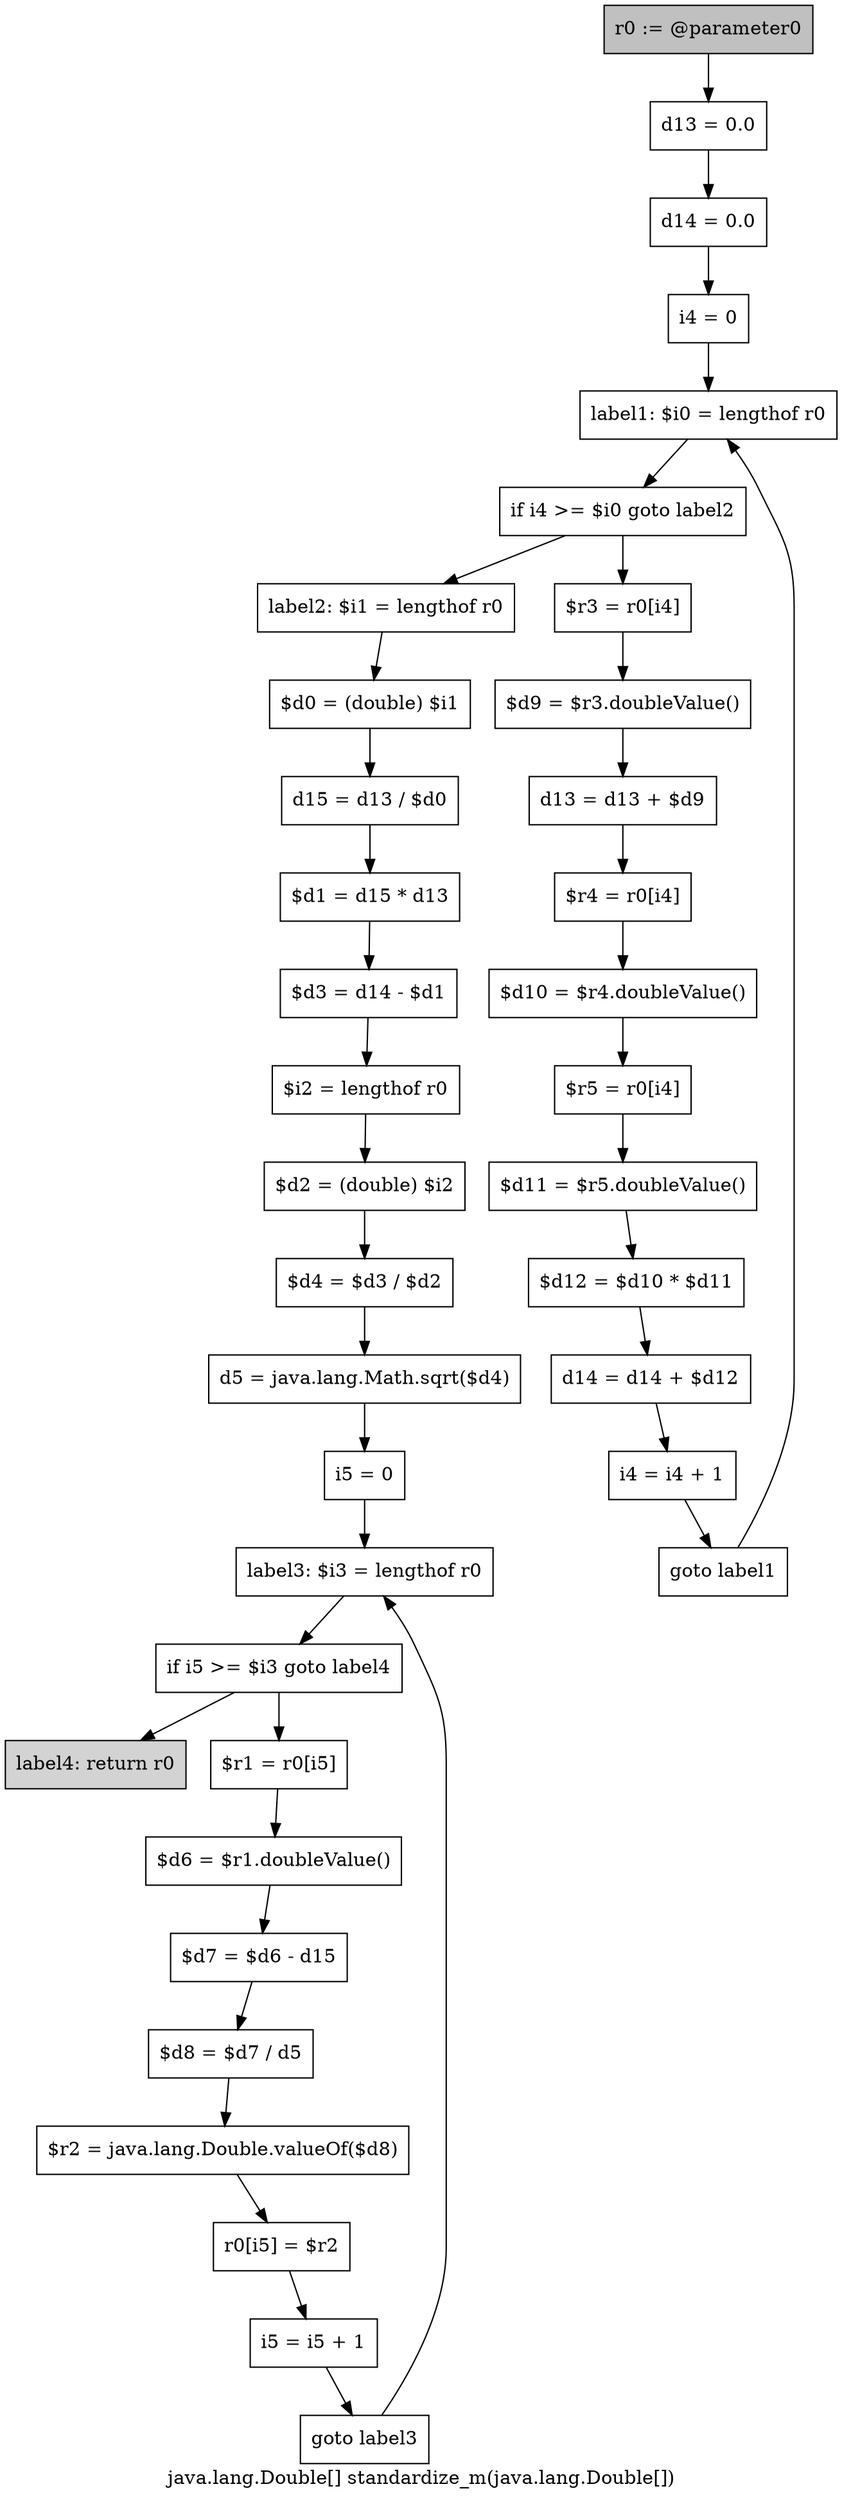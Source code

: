 digraph "java.lang.Double[] standardize_m(java.lang.Double[])" {
    label="java.lang.Double[] standardize_m(java.lang.Double[])";
    node [shape=box];
    "0" [style=filled,fillcolor=gray,label="r0 := @parameter0",];
    "1" [label="d13 = 0.0",];
    "0"->"1";
    "2" [label="d14 = 0.0",];
    "1"->"2";
    "3" [label="i4 = 0",];
    "2"->"3";
    "4" [label="label1: $i0 = lengthof r0",];
    "3"->"4";
    "5" [label="if i4 >= $i0 goto label2",];
    "4"->"5";
    "6" [label="$r3 = r0[i4]",];
    "5"->"6";
    "17" [label="label2: $i1 = lengthof r0",];
    "5"->"17";
    "7" [label="$d9 = $r3.doubleValue()",];
    "6"->"7";
    "8" [label="d13 = d13 + $d9",];
    "7"->"8";
    "9" [label="$r4 = r0[i4]",];
    "8"->"9";
    "10" [label="$d10 = $r4.doubleValue()",];
    "9"->"10";
    "11" [label="$r5 = r0[i4]",];
    "10"->"11";
    "12" [label="$d11 = $r5.doubleValue()",];
    "11"->"12";
    "13" [label="$d12 = $d10 * $d11",];
    "12"->"13";
    "14" [label="d14 = d14 + $d12",];
    "13"->"14";
    "15" [label="i4 = i4 + 1",];
    "14"->"15";
    "16" [label="goto label1",];
    "15"->"16";
    "16"->"4";
    "18" [label="$d0 = (double) $i1",];
    "17"->"18";
    "19" [label="d15 = d13 / $d0",];
    "18"->"19";
    "20" [label="$d1 = d15 * d13",];
    "19"->"20";
    "21" [label="$d3 = d14 - $d1",];
    "20"->"21";
    "22" [label="$i2 = lengthof r0",];
    "21"->"22";
    "23" [label="$d2 = (double) $i2",];
    "22"->"23";
    "24" [label="$d4 = $d3 / $d2",];
    "23"->"24";
    "25" [label="d5 = java.lang.Math.sqrt($d4)",];
    "24"->"25";
    "26" [label="i5 = 0",];
    "25"->"26";
    "27" [label="label3: $i3 = lengthof r0",];
    "26"->"27";
    "28" [label="if i5 >= $i3 goto label4",];
    "27"->"28";
    "29" [label="$r1 = r0[i5]",];
    "28"->"29";
    "37" [style=filled,fillcolor=lightgray,label="label4: return r0",];
    "28"->"37";
    "30" [label="$d6 = $r1.doubleValue()",];
    "29"->"30";
    "31" [label="$d7 = $d6 - d15",];
    "30"->"31";
    "32" [label="$d8 = $d7 / d5",];
    "31"->"32";
    "33" [label="$r2 = java.lang.Double.valueOf($d8)",];
    "32"->"33";
    "34" [label="r0[i5] = $r2",];
    "33"->"34";
    "35" [label="i5 = i5 + 1",];
    "34"->"35";
    "36" [label="goto label3",];
    "35"->"36";
    "36"->"27";
}
